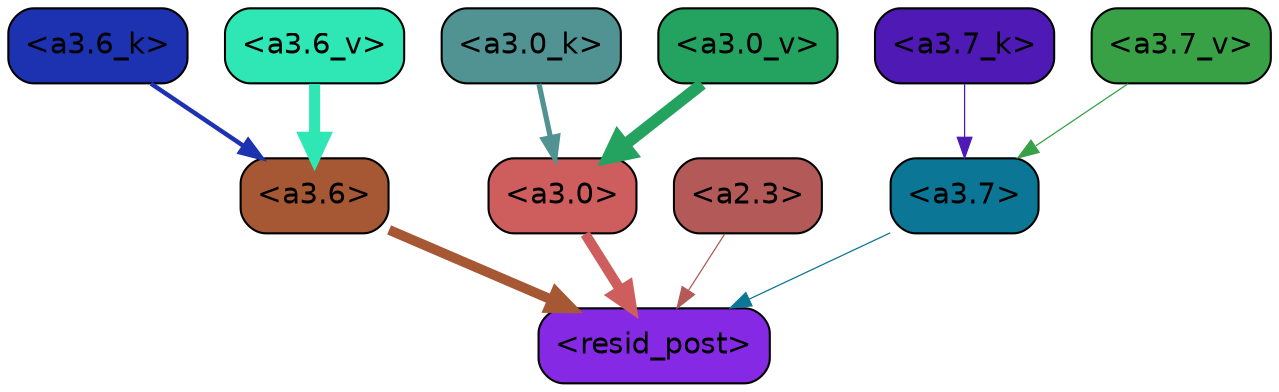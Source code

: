 strict digraph "" {
	graph [bgcolor=transparent,
		layout=dot,
		overlap=false,
		splines=true
	];
	"<a3.7>"	[color=black,
		fillcolor="#0b7695",
		fontname=Helvetica,
		shape=box,
		style="filled, rounded"];
	"<resid_post>"	[color=black,
		fillcolor="#8629e4",
		fontname=Helvetica,
		shape=box,
		style="filled, rounded"];
	"<a3.7>" -> "<resid_post>"	[color="#0b7695",
		penwidth=0.6];
	"<a3.6>"	[color=black,
		fillcolor="#a55833",
		fontname=Helvetica,
		shape=box,
		style="filled, rounded"];
	"<a3.6>" -> "<resid_post>"	[color="#a55833",
		penwidth=4.751592040061951];
	"<a3.0>"	[color=black,
		fillcolor="#ce5d5d",
		fontname=Helvetica,
		shape=box,
		style="filled, rounded"];
	"<a3.0>" -> "<resid_post>"	[color="#ce5d5d",
		penwidth=4.904066681861877];
	"<a2.3>"	[color=black,
		fillcolor="#b35957",
		fontname=Helvetica,
		shape=box,
		style="filled, rounded"];
	"<a2.3>" -> "<resid_post>"	[color="#b35957",
		penwidth=0.6];
	"<a3.7_k>"	[color=black,
		fillcolor="#4e19b4",
		fontname=Helvetica,
		shape=box,
		style="filled, rounded"];
	"<a3.7_k>" -> "<a3.7>"	[color="#4e19b4",
		penwidth=0.6];
	"<a3.6_k>"	[color=black,
		fillcolor="#1c32b0",
		fontname=Helvetica,
		shape=box,
		style="filled, rounded"];
	"<a3.6_k>" -> "<a3.6>"	[color="#1c32b0",
		penwidth=2.13908451795578];
	"<a3.0_k>"	[color=black,
		fillcolor="#519393",
		fontname=Helvetica,
		shape=box,
		style="filled, rounded"];
	"<a3.0_k>" -> "<a3.0>"	[color="#519393",
		penwidth=2.520303964614868];
	"<a3.7_v>"	[color=black,
		fillcolor="#38a146",
		fontname=Helvetica,
		shape=box,
		style="filled, rounded"];
	"<a3.7_v>" -> "<a3.7>"	[color="#38a146",
		penwidth=0.6];
	"<a3.6_v>"	[color=black,
		fillcolor="#2ee7b5",
		fontname=Helvetica,
		shape=box,
		style="filled, rounded"];
	"<a3.6_v>" -> "<a3.6>"	[color="#2ee7b5",
		penwidth=5.297133803367615];
	"<a3.0_v>"	[color=black,
		fillcolor="#23a35f",
		fontname=Helvetica,
		shape=box,
		style="filled, rounded"];
	"<a3.0_v>" -> "<a3.0>"	[color="#23a35f",
		penwidth=5.680712580680847];
}
